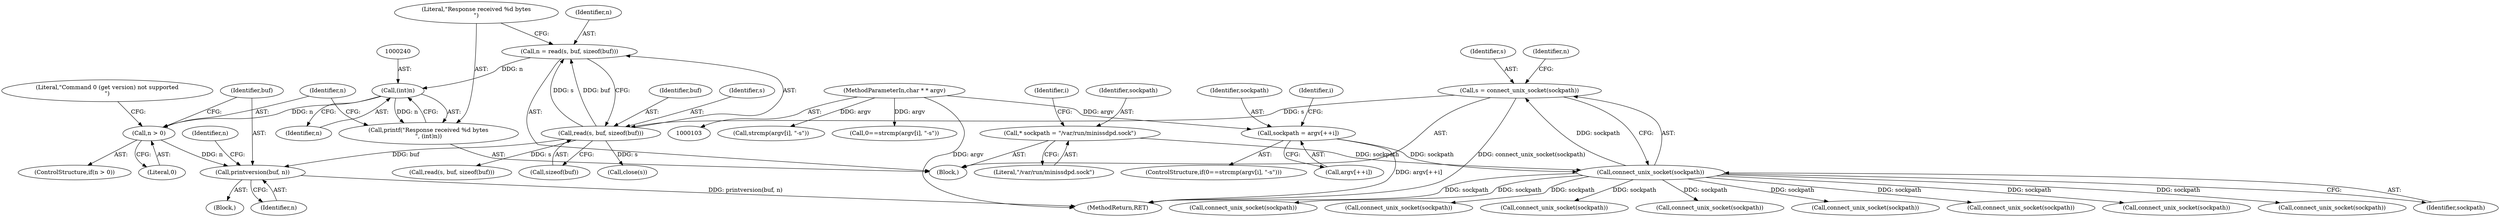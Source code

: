 digraph "0_miniupnp_b238cade9a173c6f751a34acf8ccff838a62aa47_0@API" {
"1000230" [label="(Call,n = read(s, buf, sizeof(buf)))"];
"1000232" [label="(Call,read(s, buf, sizeof(buf)))"];
"1000220" [label="(Call,s = connect_unix_socket(sockpath))"];
"1000222" [label="(Call,connect_unix_socket(sockpath))"];
"1000159" [label="(Call,* sockpath = \"/var/run/minissdpd.sock\")"];
"1000182" [label="(Call,sockpath = argv[++i])"];
"1000105" [label="(MethodParameterIn,char * * argv)"];
"1000239" [label="(Call,(int)n)"];
"1000237" [label="(Call,printf(\"Response received %d bytes\n\", (int)n))"];
"1000243" [label="(Call,n > 0)"];
"1000247" [label="(Call,printversion(buf, n))"];
"1000258" [label="(Call,connect_unix_socket(sockpath))"];
"1000161" [label="(Literal,\"/var/run/minissdpd.sock\")"];
"1000177" [label="(Call,strcmp(argv[i], \"-s\"))"];
"1000241" [label="(Identifier,n)"];
"1000239" [label="(Call,(int)n)"];
"1000254" [label="(Call,close(s))"];
"1000599" [label="(MethodReturn,RET)"];
"1000220" [label="(Call,s = connect_unix_socket(sockpath))"];
"1000184" [label="(Call,argv[++i])"];
"1000253" [label="(Literal,\"Command 0 (get version) not supported\n\")"];
"1000247" [label="(Call,printversion(buf, n))"];
"1000182" [label="(Call,sockpath = argv[++i])"];
"1000230" [label="(Call,n = read(s, buf, sizeof(buf)))"];
"1000164" [label="(Identifier,i)"];
"1000159" [label="(Call,* sockpath = \"/var/run/minissdpd.sock\")"];
"1000174" [label="(ControlStructure,if(0==strcmp(argv[i], \"-s\")))"];
"1000292" [label="(Call,connect_unix_socket(sockpath))"];
"1000357" [label="(Call,connect_unix_socket(sockpath))"];
"1000508" [label="(Call,connect_unix_socket(sockpath))"];
"1000105" [label="(MethodParameterIn,char * * argv)"];
"1000261" [label="(Identifier,n)"];
"1000234" [label="(Identifier,buf)"];
"1000183" [label="(Identifier,sockpath)"];
"1000248" [label="(Identifier,buf)"];
"1000244" [label="(Identifier,n)"];
"1000249" [label="(Identifier,n)"];
"1000233" [label="(Identifier,s)"];
"1000106" [label="(Block,)"];
"1000235" [label="(Call,sizeof(buf))"];
"1000231" [label="(Identifier,n)"];
"1000221" [label="(Identifier,s)"];
"1000326" [label="(Call,connect_unix_socket(sockpath))"];
"1000242" [label="(ControlStructure,if(n > 0))"];
"1000245" [label="(Literal,0)"];
"1000237" [label="(Call,printf(\"Response received %d bytes\n\", (int)n))"];
"1000175" [label="(Call,0==strcmp(argv[i], \"-s\"))"];
"1000238" [label="(Literal,\"Response received %d bytes\n\")"];
"1000223" [label="(Identifier,sockpath)"];
"1000232" [label="(Call,read(s, buf, sizeof(buf)))"];
"1000243" [label="(Call,n > 0)"];
"1000225" [label="(Identifier,n)"];
"1000572" [label="(Call,connect_unix_socket(sockpath))"];
"1000470" [label="(Call,connect_unix_socket(sockpath))"];
"1000172" [label="(Identifier,i)"];
"1000160" [label="(Identifier,sockpath)"];
"1000246" [label="(Block,)"];
"1000222" [label="(Call,connect_unix_socket(sockpath))"];
"1000270" [label="(Call,read(s, buf, sizeof(buf)))"];
"1000540" [label="(Call,connect_unix_socket(sockpath))"];
"1000230" -> "1000106"  [label="AST: "];
"1000230" -> "1000232"  [label="CFG: "];
"1000231" -> "1000230"  [label="AST: "];
"1000232" -> "1000230"  [label="AST: "];
"1000238" -> "1000230"  [label="CFG: "];
"1000232" -> "1000230"  [label="DDG: s"];
"1000232" -> "1000230"  [label="DDG: buf"];
"1000230" -> "1000239"  [label="DDG: n"];
"1000232" -> "1000235"  [label="CFG: "];
"1000233" -> "1000232"  [label="AST: "];
"1000234" -> "1000232"  [label="AST: "];
"1000235" -> "1000232"  [label="AST: "];
"1000220" -> "1000232"  [label="DDG: s"];
"1000232" -> "1000247"  [label="DDG: buf"];
"1000232" -> "1000254"  [label="DDG: s"];
"1000232" -> "1000270"  [label="DDG: s"];
"1000220" -> "1000106"  [label="AST: "];
"1000220" -> "1000222"  [label="CFG: "];
"1000221" -> "1000220"  [label="AST: "];
"1000222" -> "1000220"  [label="AST: "];
"1000225" -> "1000220"  [label="CFG: "];
"1000220" -> "1000599"  [label="DDG: connect_unix_socket(sockpath)"];
"1000222" -> "1000220"  [label="DDG: sockpath"];
"1000222" -> "1000223"  [label="CFG: "];
"1000223" -> "1000222"  [label="AST: "];
"1000222" -> "1000599"  [label="DDG: sockpath"];
"1000159" -> "1000222"  [label="DDG: sockpath"];
"1000182" -> "1000222"  [label="DDG: sockpath"];
"1000222" -> "1000258"  [label="DDG: sockpath"];
"1000222" -> "1000292"  [label="DDG: sockpath"];
"1000222" -> "1000326"  [label="DDG: sockpath"];
"1000222" -> "1000357"  [label="DDG: sockpath"];
"1000222" -> "1000470"  [label="DDG: sockpath"];
"1000222" -> "1000508"  [label="DDG: sockpath"];
"1000222" -> "1000540"  [label="DDG: sockpath"];
"1000222" -> "1000572"  [label="DDG: sockpath"];
"1000159" -> "1000106"  [label="AST: "];
"1000159" -> "1000161"  [label="CFG: "];
"1000160" -> "1000159"  [label="AST: "];
"1000161" -> "1000159"  [label="AST: "];
"1000164" -> "1000159"  [label="CFG: "];
"1000182" -> "1000174"  [label="AST: "];
"1000182" -> "1000184"  [label="CFG: "];
"1000183" -> "1000182"  [label="AST: "];
"1000184" -> "1000182"  [label="AST: "];
"1000172" -> "1000182"  [label="CFG: "];
"1000182" -> "1000599"  [label="DDG: argv[++i]"];
"1000105" -> "1000182"  [label="DDG: argv"];
"1000105" -> "1000103"  [label="AST: "];
"1000105" -> "1000599"  [label="DDG: argv"];
"1000105" -> "1000175"  [label="DDG: argv"];
"1000105" -> "1000177"  [label="DDG: argv"];
"1000239" -> "1000237"  [label="AST: "];
"1000239" -> "1000241"  [label="CFG: "];
"1000240" -> "1000239"  [label="AST: "];
"1000241" -> "1000239"  [label="AST: "];
"1000237" -> "1000239"  [label="CFG: "];
"1000239" -> "1000237"  [label="DDG: n"];
"1000239" -> "1000243"  [label="DDG: n"];
"1000237" -> "1000106"  [label="AST: "];
"1000238" -> "1000237"  [label="AST: "];
"1000244" -> "1000237"  [label="CFG: "];
"1000243" -> "1000242"  [label="AST: "];
"1000243" -> "1000245"  [label="CFG: "];
"1000244" -> "1000243"  [label="AST: "];
"1000245" -> "1000243"  [label="AST: "];
"1000248" -> "1000243"  [label="CFG: "];
"1000253" -> "1000243"  [label="CFG: "];
"1000243" -> "1000247"  [label="DDG: n"];
"1000247" -> "1000246"  [label="AST: "];
"1000247" -> "1000249"  [label="CFG: "];
"1000248" -> "1000247"  [label="AST: "];
"1000249" -> "1000247"  [label="AST: "];
"1000261" -> "1000247"  [label="CFG: "];
"1000247" -> "1000599"  [label="DDG: printversion(buf, n)"];
}

